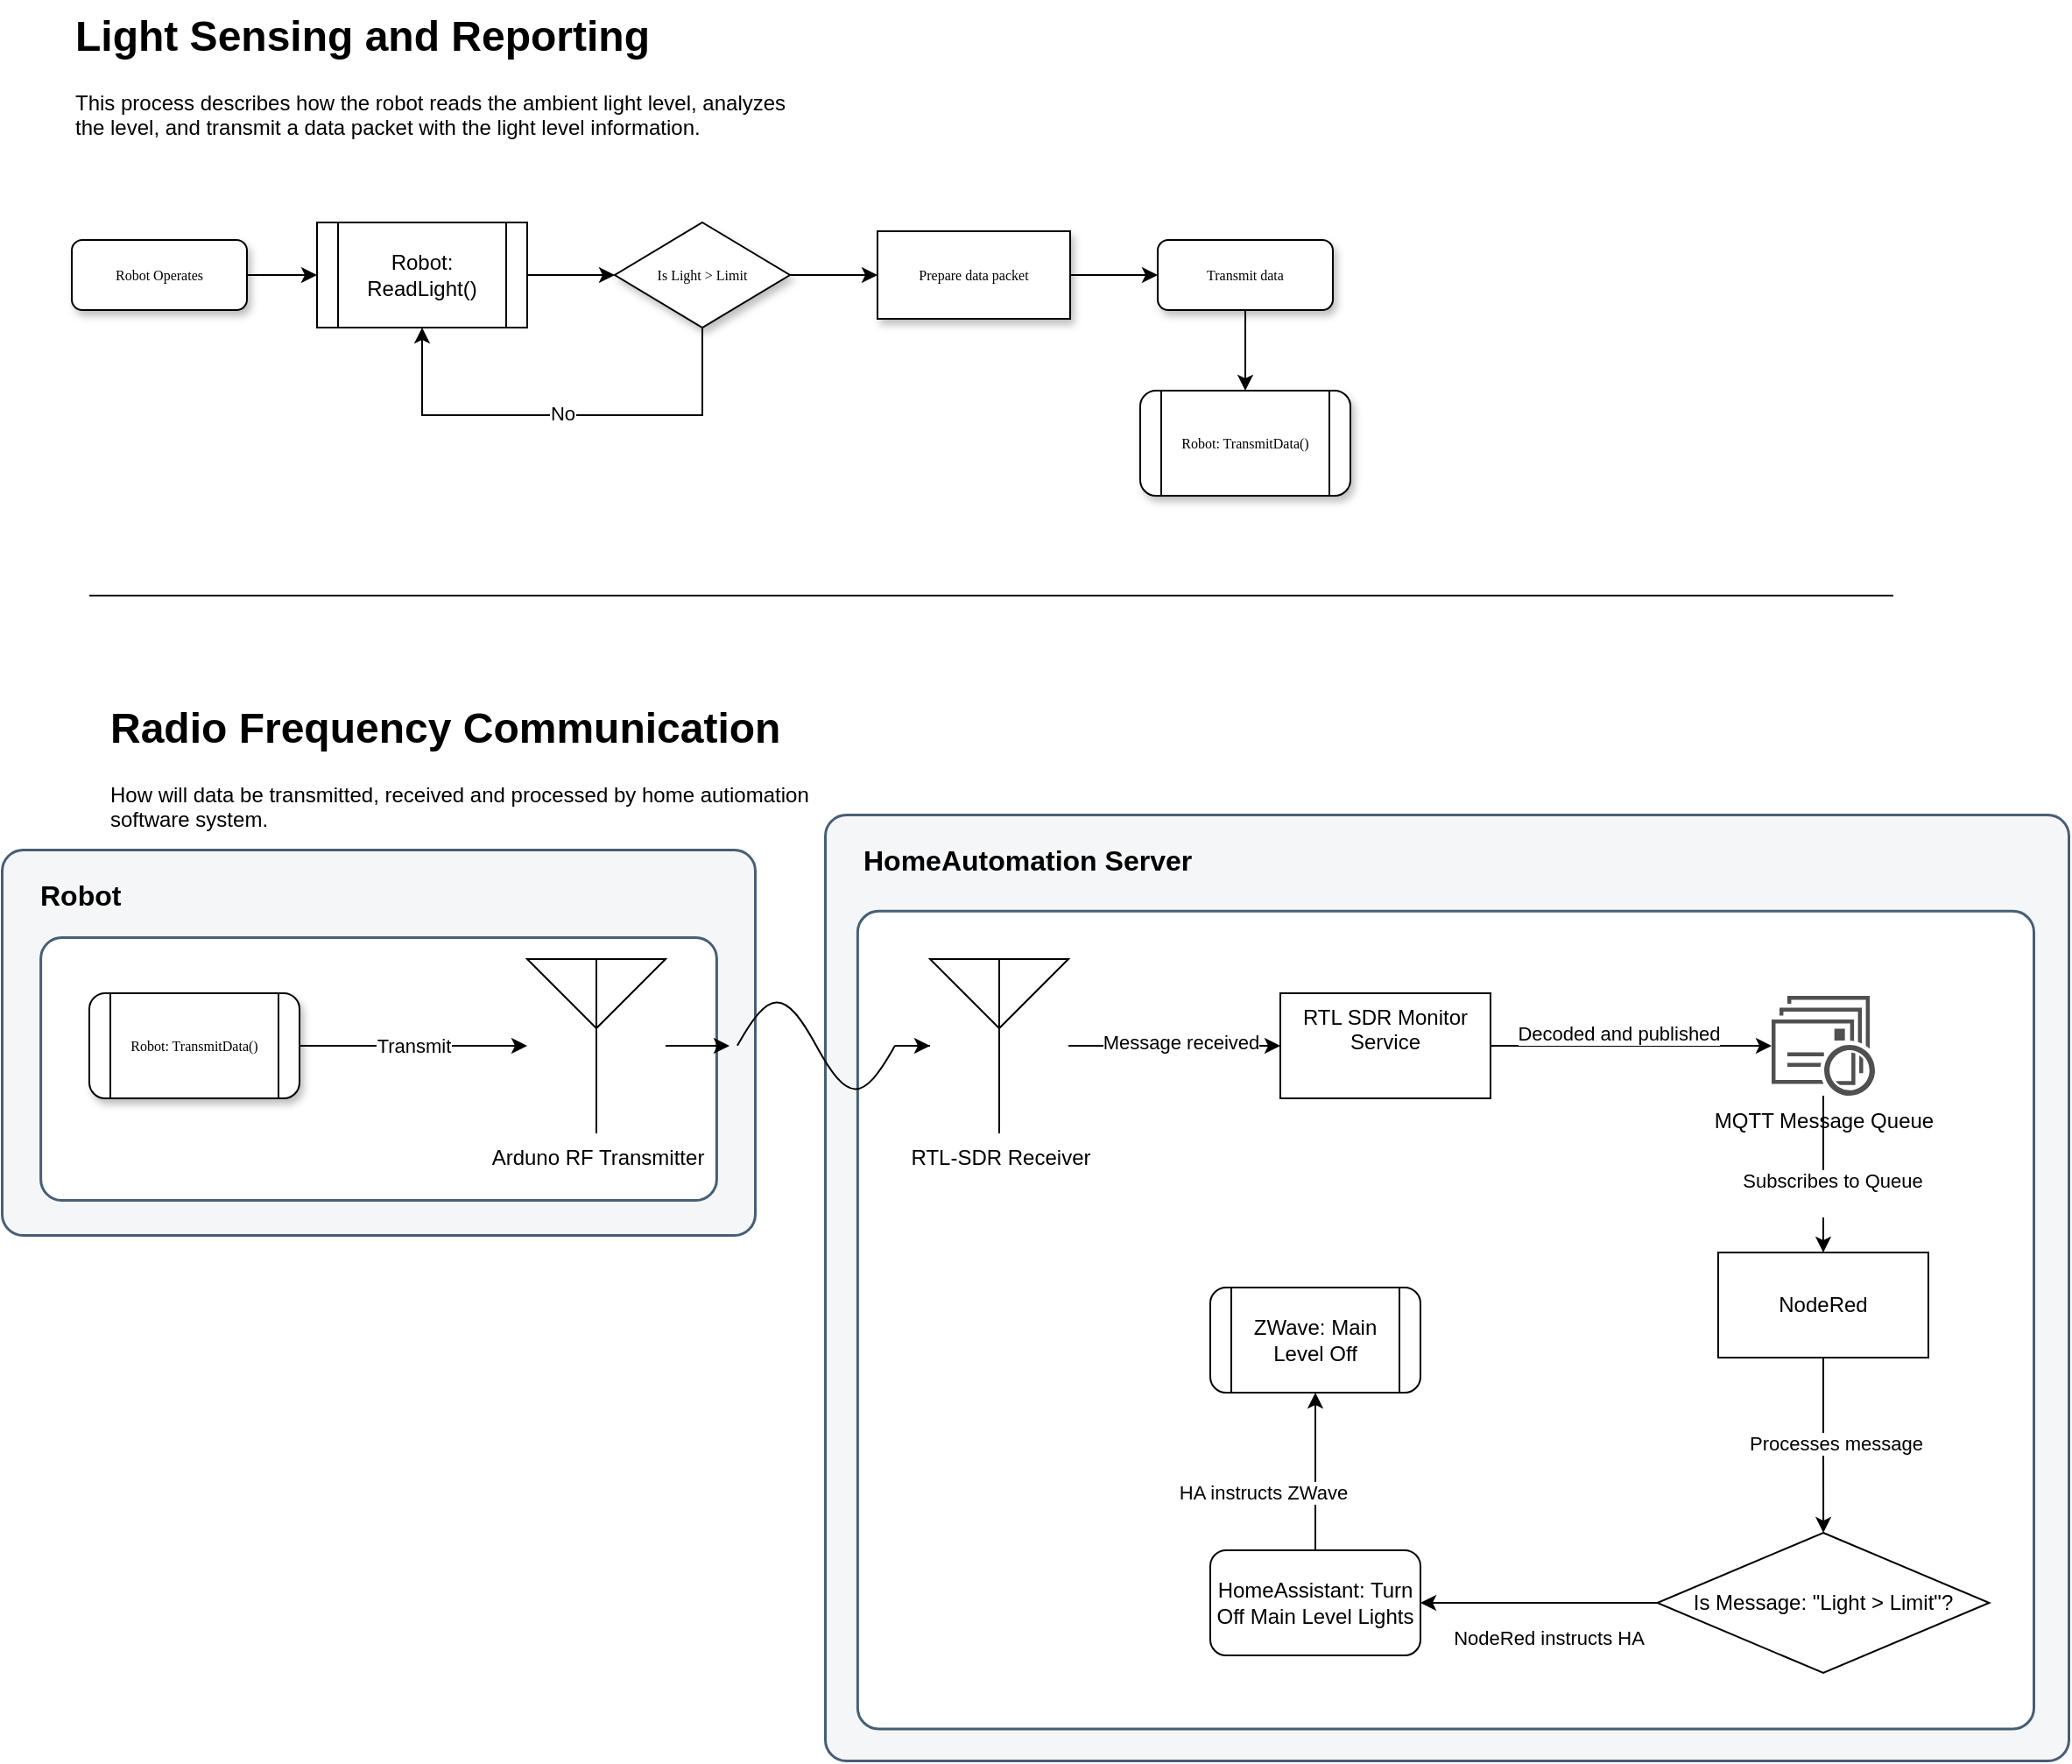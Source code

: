 <mxfile version="24.8.3">
  <diagram name="Page-1" id="edf60f1a-56cd-e834-aa8a-f176f3a09ee4">
    <mxGraphModel dx="2677" dy="1955" grid="1" gridSize="10" guides="1" tooltips="1" connect="1" arrows="1" fold="1" page="1" pageScale="1" pageWidth="1100" pageHeight="850" background="none" math="0" shadow="0">
      <root>
        <mxCell id="0" />
        <mxCell id="1" parent="0" />
        <mxCell id="byZUimq9GUJhlWeJo7_2-65" value="HomeAutomation Server" style="rounded=1;whiteSpace=wrap;html=1;strokeColor=#475E75;fillColor=#F5F6F7;arcSize=24;absoluteArcSize=1;imageWidth=64;imageHeight=64;strokeWidth=1.5;verticalAlign=top;align=left;fontSize=16;fontStyle=1;spacingTop=10;spacingLeft=20;" vertex="1" parent="1">
          <mxGeometry x="460" y="-355" width="710" height="540" as="geometry" />
        </mxCell>
        <mxCell id="byZUimq9GUJhlWeJo7_2-66" value="" style="rounded=1;whiteSpace=wrap;html=1;strokeColor=#475E75;fillColor=#ffffff;arcSize=24;absoluteArcSize=1;imageWidth=64;imageHeight=64;strokeWidth=1.5;part=1;" vertex="1" parent="byZUimq9GUJhlWeJo7_2-65">
          <mxGeometry x="18.44" y="54.915" width="671.56" height="466.78" as="geometry" />
        </mxCell>
        <mxCell id="byZUimq9GUJhlWeJo7_2-60" value="Robot" style="rounded=1;whiteSpace=wrap;html=1;strokeColor=#475E75;fillColor=#F5F6F7;arcSize=24;absoluteArcSize=1;imageWidth=64;imageHeight=64;strokeWidth=1.5;verticalAlign=top;align=left;fontSize=16;fontStyle=1;spacingTop=10;spacingLeft=20;" vertex="1" parent="1">
          <mxGeometry x="-10" y="-335" width="430" height="220" as="geometry" />
        </mxCell>
        <mxCell id="byZUimq9GUJhlWeJo7_2-61" value="" style="rounded=1;whiteSpace=wrap;html=1;strokeColor=#475E75;fillColor=#ffffff;arcSize=24;absoluteArcSize=1;imageWidth=64;imageHeight=64;strokeWidth=1.5;part=1;" vertex="1" parent="byZUimq9GUJhlWeJo7_2-60">
          <mxGeometry x="22.05" y="50" width="385.9" height="150" as="geometry" />
        </mxCell>
        <mxCell id="byZUimq9GUJhlWeJo7_2-7" style="edgeStyle=orthogonalEdgeStyle;rounded=0;orthogonalLoop=1;jettySize=auto;html=1;entryX=0.5;entryY=1;entryDx=0;entryDy=0;" edge="1" parent="1" target="byZUimq9GUJhlWeJo7_2-5">
          <mxGeometry relative="1" as="geometry">
            <mxPoint x="180" y="-633" as="targetPoint" />
            <mxPoint x="390" y="-663" as="sourcePoint" />
            <Array as="points">
              <mxPoint x="390" y="-583" />
              <mxPoint x="230" y="-583" />
            </Array>
          </mxGeometry>
        </mxCell>
        <mxCell id="byZUimq9GUJhlWeJo7_2-8" value="No" style="edgeLabel;html=1;align=center;verticalAlign=middle;resizable=0;points=[];" vertex="1" connectable="0" parent="byZUimq9GUJhlWeJo7_2-7">
          <mxGeometry x="-0.181" y="-1" relative="1" as="geometry">
            <mxPoint x="-41" as="offset" />
          </mxGeometry>
        </mxCell>
        <mxCell id="byZUimq9GUJhlWeJo7_2-11" value="" style="edgeStyle=orthogonalEdgeStyle;rounded=0;orthogonalLoop=1;jettySize=auto;html=1;" edge="1" parent="1" source="60e70716793133e9-5" target="byZUimq9GUJhlWeJo7_2-10">
          <mxGeometry relative="1" as="geometry" />
        </mxCell>
        <mxCell id="60e70716793133e9-5" value="Is Light &amp;gt; Limit" style="rhombus;whiteSpace=wrap;html=1;rounded=0;shadow=1;labelBackgroundColor=none;strokeWidth=1;fontFamily=Verdana;fontSize=8;align=center;" parent="1" vertex="1">
          <mxGeometry x="340" y="-693" width="100" height="60" as="geometry" />
        </mxCell>
        <mxCell id="byZUimq9GUJhlWeJo7_2-9" style="edgeStyle=orthogonalEdgeStyle;rounded=0;orthogonalLoop=1;jettySize=auto;html=1;" edge="1" parent="1" source="60e70716793133e9-8" target="byZUimq9GUJhlWeJo7_2-5">
          <mxGeometry relative="1" as="geometry" />
        </mxCell>
        <mxCell id="60e70716793133e9-8" value="Robot Operates" style="rounded=1;whiteSpace=wrap;html=1;shadow=1;labelBackgroundColor=none;strokeWidth=1;fontFamily=Verdana;fontSize=8;align=center;" parent="1" vertex="1">
          <mxGeometry x="30" y="-683" width="100" height="40" as="geometry" />
        </mxCell>
        <mxCell id="byZUimq9GUJhlWeJo7_2-6" value="" style="edgeStyle=orthogonalEdgeStyle;rounded=0;orthogonalLoop=1;jettySize=auto;html=1;" edge="1" parent="1" source="byZUimq9GUJhlWeJo7_2-5" target="60e70716793133e9-5">
          <mxGeometry relative="1" as="geometry" />
        </mxCell>
        <mxCell id="byZUimq9GUJhlWeJo7_2-5" value="Robot: ReadLight()" style="shape=process;whiteSpace=wrap;html=1;backgroundOutline=1;" vertex="1" parent="1">
          <mxGeometry x="170" y="-693" width="120" height="60" as="geometry" />
        </mxCell>
        <mxCell id="byZUimq9GUJhlWeJo7_2-13" value="" style="edgeStyle=orthogonalEdgeStyle;rounded=0;orthogonalLoop=1;jettySize=auto;html=1;" edge="1" parent="1" source="byZUimq9GUJhlWeJo7_2-10" target="byZUimq9GUJhlWeJo7_2-12">
          <mxGeometry relative="1" as="geometry" />
        </mxCell>
        <mxCell id="byZUimq9GUJhlWeJo7_2-10" value="Prepare data packet" style="whiteSpace=wrap;html=1;fontSize=8;fontFamily=Verdana;rounded=0;shadow=1;labelBackgroundColor=none;strokeWidth=1;" vertex="1" parent="1">
          <mxGeometry x="490" y="-688" width="110" height="50" as="geometry" />
        </mxCell>
        <mxCell id="byZUimq9GUJhlWeJo7_2-15" value="" style="edgeStyle=orthogonalEdgeStyle;rounded=0;orthogonalLoop=1;jettySize=auto;html=1;" edge="1" parent="1" source="byZUimq9GUJhlWeJo7_2-12" target="byZUimq9GUJhlWeJo7_2-14">
          <mxGeometry relative="1" as="geometry" />
        </mxCell>
        <mxCell id="byZUimq9GUJhlWeJo7_2-12" value="Transmit data" style="rounded=1;whiteSpace=wrap;html=1;shadow=1;labelBackgroundColor=none;strokeWidth=1;fontFamily=Verdana;fontSize=8;align=center;" vertex="1" parent="1">
          <mxGeometry x="650" y="-683" width="100" height="40" as="geometry" />
        </mxCell>
        <mxCell id="byZUimq9GUJhlWeJo7_2-14" value="Robot: TransmitData()" style="shape=process;whiteSpace=wrap;html=1;backgroundOutline=1;fontSize=8;fontFamily=Verdana;rounded=1;shadow=1;labelBackgroundColor=none;strokeWidth=1;" vertex="1" parent="1">
          <mxGeometry x="640" y="-597" width="120" height="60" as="geometry" />
        </mxCell>
        <mxCell id="byZUimq9GUJhlWeJo7_2-20" value="&lt;h1 style=&quot;margin-top: 0px;&quot;&gt;Light Sensing and Reporting&lt;/h1&gt;&lt;div&gt;This process describes how the robot reads the ambient light level, analyzes the level, and transmit a data packet with the light level information.&lt;/div&gt;" style="text;html=1;whiteSpace=wrap;overflow=hidden;rounded=0;" vertex="1" parent="1">
          <mxGeometry x="30" y="-820" width="410" height="120" as="geometry" />
        </mxCell>
        <mxCell id="byZUimq9GUJhlWeJo7_2-28" value="Transmit" style="edgeStyle=orthogonalEdgeStyle;rounded=0;orthogonalLoop=1;jettySize=auto;html=1;" edge="1" parent="1" source="byZUimq9GUJhlWeJo7_2-23" target="byZUimq9GUJhlWeJo7_2-27">
          <mxGeometry relative="1" as="geometry" />
        </mxCell>
        <mxCell id="byZUimq9GUJhlWeJo7_2-23" value="Robot: TransmitData()" style="shape=process;whiteSpace=wrap;html=1;backgroundOutline=1;fontSize=8;fontFamily=Verdana;rounded=1;shadow=1;labelBackgroundColor=none;strokeWidth=1;" vertex="1" parent="1">
          <mxGeometry x="40" y="-253" width="120" height="60" as="geometry" />
        </mxCell>
        <mxCell id="byZUimq9GUJhlWeJo7_2-27" value="Arduno RF Transmitter" style="verticalLabelPosition=bottom;shadow=0;dashed=0;align=center;html=1;verticalAlign=top;shape=mxgraph.electrical.radio.aerial_-_antenna_2;" vertex="1" parent="1">
          <mxGeometry x="290" y="-273" width="79" height="100" as="geometry" />
        </mxCell>
        <mxCell id="byZUimq9GUJhlWeJo7_2-33" style="edgeStyle=orthogonalEdgeStyle;rounded=0;orthogonalLoop=1;jettySize=auto;html=1;" edge="1" parent="1" source="byZUimq9GUJhlWeJo7_2-29" target="byZUimq9GUJhlWeJo7_2-32">
          <mxGeometry relative="1" as="geometry" />
        </mxCell>
        <mxCell id="byZUimq9GUJhlWeJo7_2-29" value="" style="pointerEvents=1;verticalLabelPosition=bottom;shadow=0;dashed=0;align=center;html=1;verticalAlign=top;shape=mxgraph.electrical.waveforms.sine_wave;" vertex="1" parent="1">
          <mxGeometry x="410" y="-256.09" width="90" height="66.18" as="geometry" />
        </mxCell>
        <mxCell id="byZUimq9GUJhlWeJo7_2-31" style="edgeStyle=orthogonalEdgeStyle;rounded=0;orthogonalLoop=1;jettySize=auto;html=1;entryX=-0.05;entryY=0.5;entryDx=0;entryDy=0;entryPerimeter=0;" edge="1" parent="1" source="byZUimq9GUJhlWeJo7_2-27" target="byZUimq9GUJhlWeJo7_2-29">
          <mxGeometry relative="1" as="geometry" />
        </mxCell>
        <mxCell id="byZUimq9GUJhlWeJo7_2-35" value="" style="edgeStyle=orthogonalEdgeStyle;rounded=0;orthogonalLoop=1;jettySize=auto;html=1;" edge="1" parent="1" source="byZUimq9GUJhlWeJo7_2-32" target="byZUimq9GUJhlWeJo7_2-34">
          <mxGeometry relative="1" as="geometry" />
        </mxCell>
        <mxCell id="byZUimq9GUJhlWeJo7_2-53" value="Message received" style="edgeLabel;html=1;align=center;verticalAlign=middle;resizable=0;points=[];" vertex="1" connectable="0" parent="byZUimq9GUJhlWeJo7_2-35">
          <mxGeometry x="0.04" y="2" relative="1" as="geometry">
            <mxPoint x="1" as="offset" />
          </mxGeometry>
        </mxCell>
        <mxCell id="byZUimq9GUJhlWeJo7_2-32" value="&lt;div&gt;RTL-SDR Receiver&lt;/div&gt;" style="verticalLabelPosition=bottom;shadow=0;dashed=0;align=center;html=1;verticalAlign=top;shape=mxgraph.electrical.radio.aerial_-_antenna_2;" vertex="1" parent="1">
          <mxGeometry x="520" y="-273" width="79" height="100" as="geometry" />
        </mxCell>
        <mxCell id="byZUimq9GUJhlWeJo7_2-39" value="" style="edgeStyle=orthogonalEdgeStyle;rounded=0;orthogonalLoop=1;jettySize=auto;html=1;" edge="1" parent="1" source="byZUimq9GUJhlWeJo7_2-34" target="byZUimq9GUJhlWeJo7_2-38">
          <mxGeometry relative="1" as="geometry" />
        </mxCell>
        <mxCell id="byZUimq9GUJhlWeJo7_2-54" value="Decoded and published" style="edgeLabel;html=1;align=center;verticalAlign=middle;resizable=0;points=[];" vertex="1" connectable="0" parent="byZUimq9GUJhlWeJo7_2-39">
          <mxGeometry x="-0.094" y="7" relative="1" as="geometry">
            <mxPoint as="offset" />
          </mxGeometry>
        </mxCell>
        <mxCell id="byZUimq9GUJhlWeJo7_2-34" value="RTL SDR Monitor Service" style="whiteSpace=wrap;html=1;verticalAlign=top;shadow=0;dashed=0;" vertex="1" parent="1">
          <mxGeometry x="720" y="-253" width="120" height="60" as="geometry" />
        </mxCell>
        <mxCell id="byZUimq9GUJhlWeJo7_2-43" value="" style="edgeStyle=orthogonalEdgeStyle;rounded=0;orthogonalLoop=1;jettySize=auto;html=1;" edge="1" parent="1" source="byZUimq9GUJhlWeJo7_2-38" target="byZUimq9GUJhlWeJo7_2-42">
          <mxGeometry relative="1" as="geometry" />
        </mxCell>
        <mxCell id="byZUimq9GUJhlWeJo7_2-44" value="Subscribes to Queue&lt;div&gt;&lt;br&gt;&lt;/div&gt;" style="edgeLabel;html=1;align=center;verticalAlign=middle;resizable=0;points=[];" vertex="1" connectable="0" parent="byZUimq9GUJhlWeJo7_2-43">
          <mxGeometry x="0.245" y="5" relative="1" as="geometry">
            <mxPoint as="offset" />
          </mxGeometry>
        </mxCell>
        <mxCell id="byZUimq9GUJhlWeJo7_2-38" value="MQTT Message Queue" style="sketch=0;pointerEvents=1;shadow=0;dashed=0;html=1;strokeColor=none;fillColor=#505050;labelPosition=center;verticalLabelPosition=bottom;verticalAlign=top;outlineConnect=0;align=center;shape=mxgraph.office.communications.queue_viewer;" vertex="1" parent="1">
          <mxGeometry x="1000.5" y="-251.5" width="59" height="57" as="geometry" />
        </mxCell>
        <mxCell id="byZUimq9GUJhlWeJo7_2-46" value="" style="edgeStyle=orthogonalEdgeStyle;rounded=0;orthogonalLoop=1;jettySize=auto;html=1;" edge="1" parent="1" source="byZUimq9GUJhlWeJo7_2-42" target="byZUimq9GUJhlWeJo7_2-45">
          <mxGeometry relative="1" as="geometry" />
        </mxCell>
        <mxCell id="byZUimq9GUJhlWeJo7_2-55" value="Processes message" style="edgeLabel;html=1;align=center;verticalAlign=middle;resizable=0;points=[];" vertex="1" connectable="0" parent="byZUimq9GUJhlWeJo7_2-46">
          <mxGeometry x="-0.018" y="7" relative="1" as="geometry">
            <mxPoint as="offset" />
          </mxGeometry>
        </mxCell>
        <mxCell id="byZUimq9GUJhlWeJo7_2-42" value="NodeRed" style="rounded=0;whiteSpace=wrap;html=1;" vertex="1" parent="1">
          <mxGeometry x="970" y="-105" width="120" height="60" as="geometry" />
        </mxCell>
        <mxCell id="byZUimq9GUJhlWeJo7_2-48" value="" style="edgeStyle=orthogonalEdgeStyle;rounded=0;orthogonalLoop=1;jettySize=auto;html=1;" edge="1" parent="1" source="byZUimq9GUJhlWeJo7_2-45" target="byZUimq9GUJhlWeJo7_2-47">
          <mxGeometry relative="1" as="geometry" />
        </mxCell>
        <mxCell id="byZUimq9GUJhlWeJo7_2-52" value="NodeRed instructs HA" style="edgeLabel;html=1;align=center;verticalAlign=middle;resizable=0;points=[];" vertex="1" connectable="0" parent="byZUimq9GUJhlWeJo7_2-48">
          <mxGeometry x="-0.326" y="-7" relative="1" as="geometry">
            <mxPoint x="-17" y="27" as="offset" />
          </mxGeometry>
        </mxCell>
        <mxCell id="byZUimq9GUJhlWeJo7_2-45" value="Is Message: &quot;Light &amp;gt; Limit&quot;?" style="rhombus;whiteSpace=wrap;html=1;rounded=0;" vertex="1" parent="1">
          <mxGeometry x="935.25" y="55" width="189.5" height="80" as="geometry" />
        </mxCell>
        <mxCell id="byZUimq9GUJhlWeJo7_2-50" value="" style="edgeStyle=orthogonalEdgeStyle;rounded=0;orthogonalLoop=1;jettySize=auto;html=1;" edge="1" parent="1" source="byZUimq9GUJhlWeJo7_2-47" target="byZUimq9GUJhlWeJo7_2-49">
          <mxGeometry relative="1" as="geometry" />
        </mxCell>
        <mxCell id="byZUimq9GUJhlWeJo7_2-51" value="HA instructs ZWave" style="edgeLabel;html=1;align=center;verticalAlign=middle;resizable=0;points=[];" vertex="1" connectable="0" parent="byZUimq9GUJhlWeJo7_2-50">
          <mxGeometry x="-0.144" y="5" relative="1" as="geometry">
            <mxPoint x="-25" y="5" as="offset" />
          </mxGeometry>
        </mxCell>
        <mxCell id="byZUimq9GUJhlWeJo7_2-47" value="HomeAssistant: Turn Off Main Level Lights" style="rounded=1;whiteSpace=wrap;html=1;" vertex="1" parent="1">
          <mxGeometry x="680" y="65" width="120" height="60" as="geometry" />
        </mxCell>
        <mxCell id="byZUimq9GUJhlWeJo7_2-49" value="ZWave: Main Level Off" style="shape=process;whiteSpace=wrap;html=1;backgroundOutline=1;rounded=1;" vertex="1" parent="1">
          <mxGeometry x="680" y="-85" width="120" height="60" as="geometry" />
        </mxCell>
        <mxCell id="byZUimq9GUJhlWeJo7_2-57" value="" style="endArrow=none;html=1;rounded=0;" edge="1" parent="1">
          <mxGeometry width="50" height="50" relative="1" as="geometry">
            <mxPoint x="40" y="-480" as="sourcePoint" />
            <mxPoint x="1070" y="-480" as="targetPoint" />
          </mxGeometry>
        </mxCell>
        <mxCell id="byZUimq9GUJhlWeJo7_2-58" value="&lt;h1 style=&quot;margin-top: 0px;&quot;&gt;Radio Frequency Communication&lt;/h1&gt;&lt;div&gt;How will data be transmitted, received and processed by home autiomation software system.&lt;/div&gt;" style="text;html=1;whiteSpace=wrap;overflow=hidden;rounded=0;" vertex="1" parent="1">
          <mxGeometry x="50" y="-425" width="410" height="120" as="geometry" />
        </mxCell>
      </root>
    </mxGraphModel>
  </diagram>
</mxfile>
